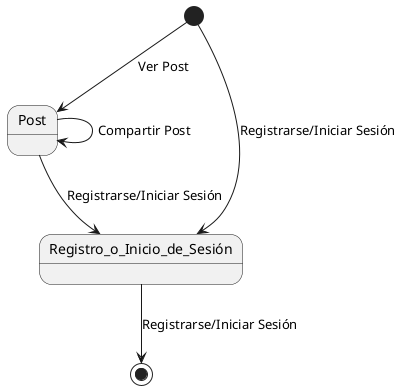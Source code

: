@startuml
[*] --> Post: Ver Post
[*] --> Registro_o_Inicio_de_Sesión : Registrarse/Iniciar Sesión
Post --> Post: Compartir Post
Post --> Registro_o_Inicio_de_Sesión : Registrarse/Iniciar Sesión
Registro_o_Inicio_de_Sesión --> [*] : Registrarse/Iniciar Sesión
@enduml 
